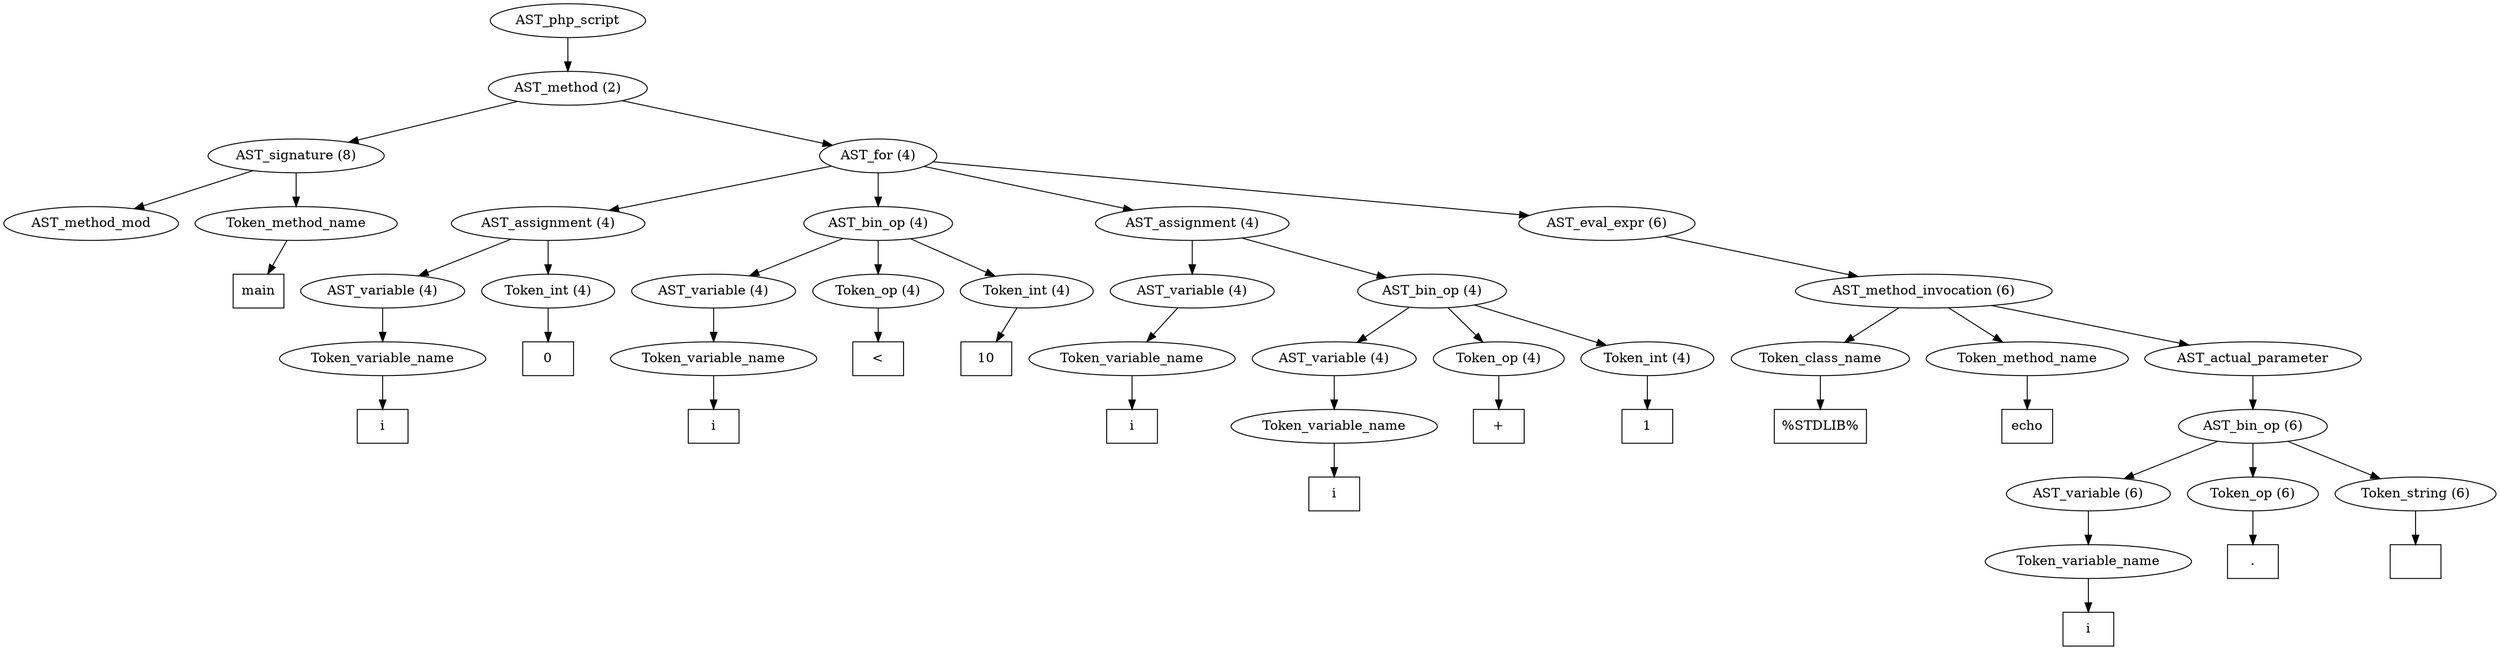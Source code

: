 /*
 * AST in dot format generated by phc -- the PHP compiler
 */

digraph AST {
node_0 [label="AST_php_script"];
node_1 [label="AST_method (2)"];
node_2 [label="AST_signature (8)"];
node_3 [label="AST_method_mod"];
node_4 [label="Token_method_name"];
node_5 [label="main", shape=box]
node_4 -> node_5;
node_2 -> node_4;
node_2 -> node_3;
node_6 [label="AST_for (4)"];
node_7 [label="AST_assignment (4)"];
node_8 [label="AST_variable (4)"];
node_9 [label="Token_variable_name"];
node_10 [label="i", shape=box]
node_9 -> node_10;
node_8 -> node_9;
node_11 [label="Token_int (4)"];
node_12 [label="0", shape=box]
node_11 -> node_12;
node_7 -> node_11;
node_7 -> node_8;
node_13 [label="AST_bin_op (4)"];
node_14 [label="AST_variable (4)"];
node_15 [label="Token_variable_name"];
node_16 [label="i", shape=box]
node_15 -> node_16;
node_14 -> node_15;
node_17 [label="Token_op (4)"];
node_18 [label="<", shape=box]
node_17 -> node_18;
node_19 [label="Token_int (4)"];
node_20 [label="10", shape=box]
node_19 -> node_20;
node_13 -> node_19;
node_13 -> node_17;
node_13 -> node_14;
node_21 [label="AST_assignment (4)"];
node_22 [label="AST_variable (4)"];
node_23 [label="Token_variable_name"];
node_24 [label="i", shape=box]
node_23 -> node_24;
node_22 -> node_23;
node_25 [label="AST_bin_op (4)"];
node_26 [label="AST_variable (4)"];
node_27 [label="Token_variable_name"];
node_28 [label="i", shape=box]
node_27 -> node_28;
node_26 -> node_27;
node_29 [label="Token_op (4)"];
node_30 [label="+", shape=box]
node_29 -> node_30;
node_31 [label="Token_int (4)"];
node_32 [label="1", shape=box]
node_31 -> node_32;
node_25 -> node_31;
node_25 -> node_29;
node_25 -> node_26;
node_21 -> node_25;
node_21 -> node_22;
node_33 [label="AST_eval_expr (6)"];
node_34 [label="AST_method_invocation (6)"];
node_35 [label="Token_class_name"];
node_36 [label="%STDLIB%", shape=box]
node_35 -> node_36;
node_37 [label="Token_method_name"];
node_38 [label="echo", shape=box]
node_37 -> node_38;
node_39 [label="AST_actual_parameter"];
node_40 [label="AST_bin_op (6)"];
node_41 [label="AST_variable (6)"];
node_42 [label="Token_variable_name"];
node_43 [label="i", shape=box]
node_42 -> node_43;
node_41 -> node_42;
node_44 [label="Token_op (6)"];
node_45 [label=".", shape=box]
node_44 -> node_45;
node_46 [label="Token_string (6)"];
node_47 [label="", shape=box]
node_46 -> node_47;
node_40 -> node_46;
node_40 -> node_44;
node_40 -> node_41;
node_39 -> node_40;
node_34 -> node_39;
node_34 -> node_37;
node_34 -> node_35;
node_33 -> node_34;
node_6 -> node_33;
node_6 -> node_21;
node_6 -> node_13;
node_6 -> node_7;
node_1 -> node_6;
node_1 -> node_2;
node_0 -> node_1;
}
